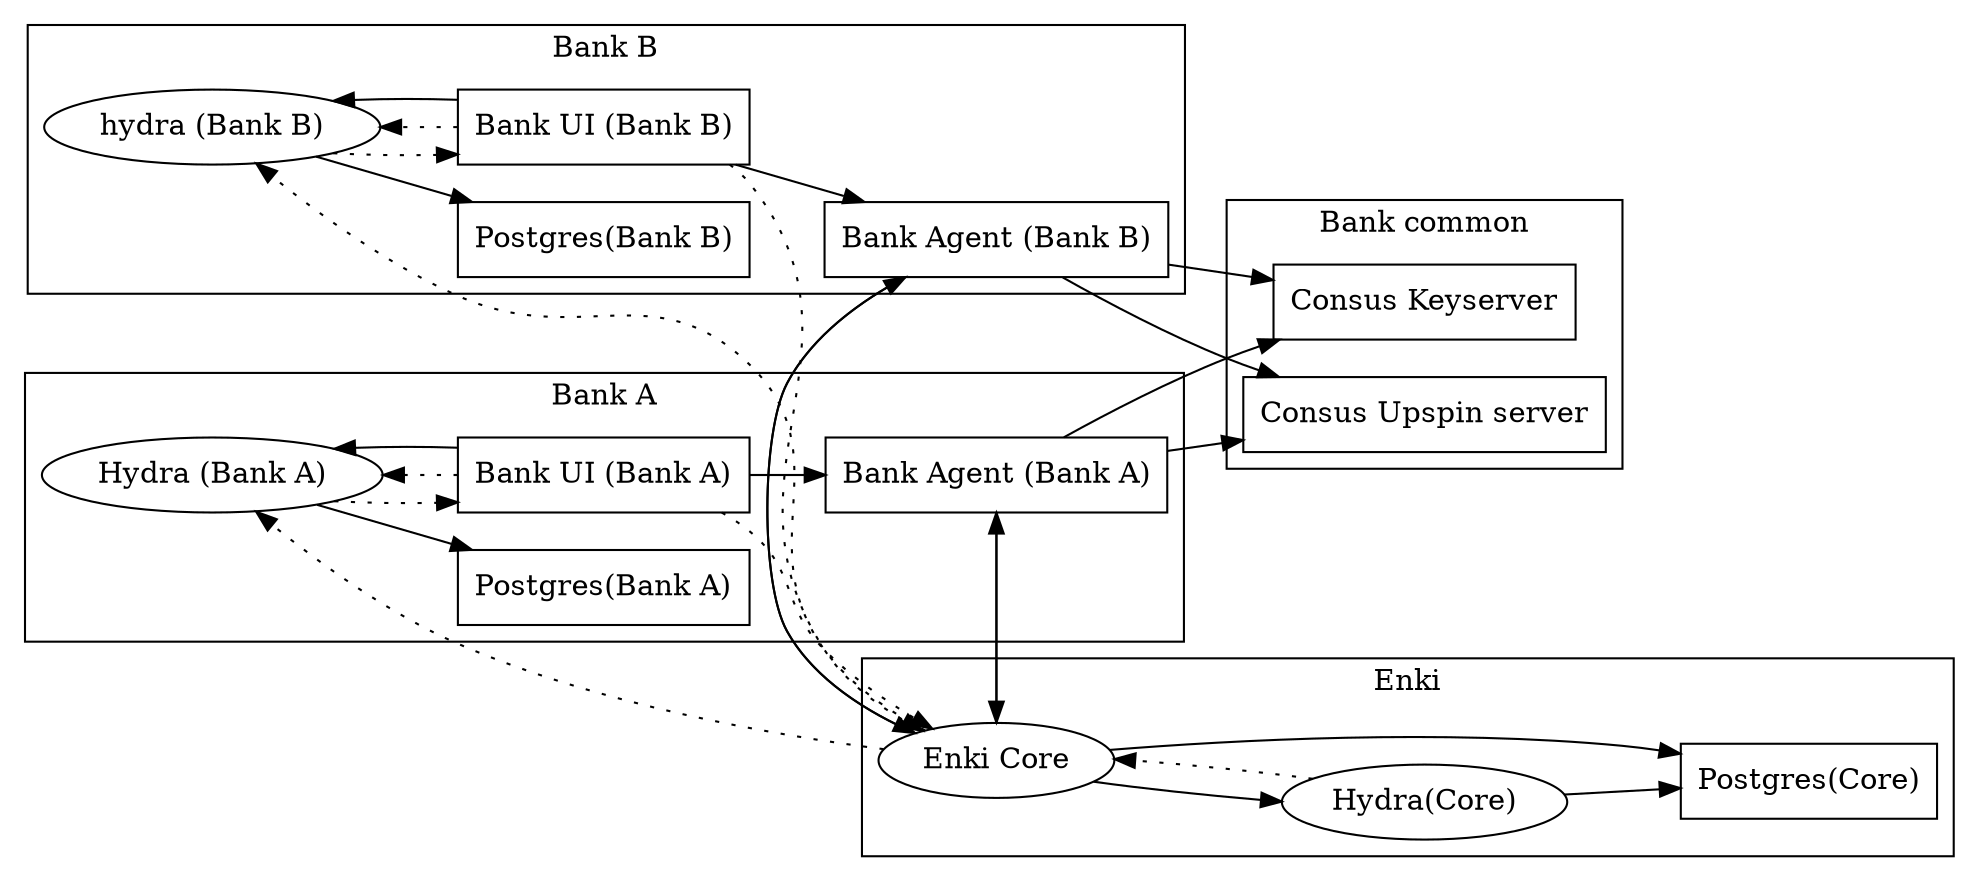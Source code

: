 digraph services {
    # dotted lines go via browser, solid are direct
    rankdir=LR;

    # Deployments
    subgraph cluster_bank_common {
	label="Bank common";
        consus_keyserver[label="Consus Keyserver",shape="polygon"];
        consus_upspinserver[label="Consus Upspin server",shape="polygon"];
    }

    subgraph cluster_bank_a {
	label = "Bank A";
        pg_bank_a[label="Postgres(Bank A)",shape="polygon"];
        hydra_bank_a[label="Hydra (Bank A)",shape="ellipse"];
        bank_ui_bank_a[label="Bank UI (Bank A)",shape="polygon"];
        bank_agent_a[label="Bank Agent (Bank A)",shape="polygon"];
    }

    subgraph cluster_bank_b {
	label = "Bank B";
        pg_bank_b[label="Postgres(Bank B)",shape="polygon"];
        hydra_bank_b[label="hydra (Bank B)",shape="ellipse"];
        bank_ui_bank_b[label="Bank UI (Bank B)",shape="polygon"];
        bank_agent_b[label="Bank Agent (Bank B)",shape="polygon"];
    }

    subgraph cluster_core {
	label = "Enki";
        enki_core[label="Enki Core",shape="ellipse"];
        hydra_core[label="Hydra(Core)",shape="ellipse"];
        pg_core[label="Postgres(Core)",shape="polygon"];
    }

    hydra_bank_a -> pg_bank_a;
    bank_ui_bank_a -> hydra_bank_a[style="dotted"];
    hydra_bank_a -> bank_ui_bank_a[style="dotted"];
    bank_ui_bank_a -> hydra_bank_a;
    bank_ui_bank_a -> bank_agent_a;
    bank_ui_bank_a -> enki_core[style="dotted"];

    bank_agent_a -> enki_core;
    enki_core -> bank_agent_a;
    # Not sure about these.
    bank_agent_a -> consus_keyserver;
    bank_agent_a -> consus_upspinserver;

    enki_core -> hydra_bank_a[style="dotted"];


    hydra_bank_b -> pg_bank_b;
    bank_ui_bank_b -> hydra_bank_b[style="dotted"];
    hydra_bank_b -> bank_ui_bank_b[style="dotted"];
    bank_ui_bank_b -> hydra_bank_b;
    bank_ui_bank_b -> bank_agent_b;
    bank_ui_bank_b -> enki_core[style="dotted"];

    bank_agent_b -> enki_core;
    enki_core -> bank_agent_b;
    bank_agent_b -> consus_keyserver;
    bank_agent_b -> consus_upspinserver;
    enki_core -> hydra_bank_b[style="dotted"];

    enki_core -> pg_core;
    hydra_core -> pg_core;
    hydra_core -> enki_core[style="dotted"];
    enki_core -> hydra_core;
}
